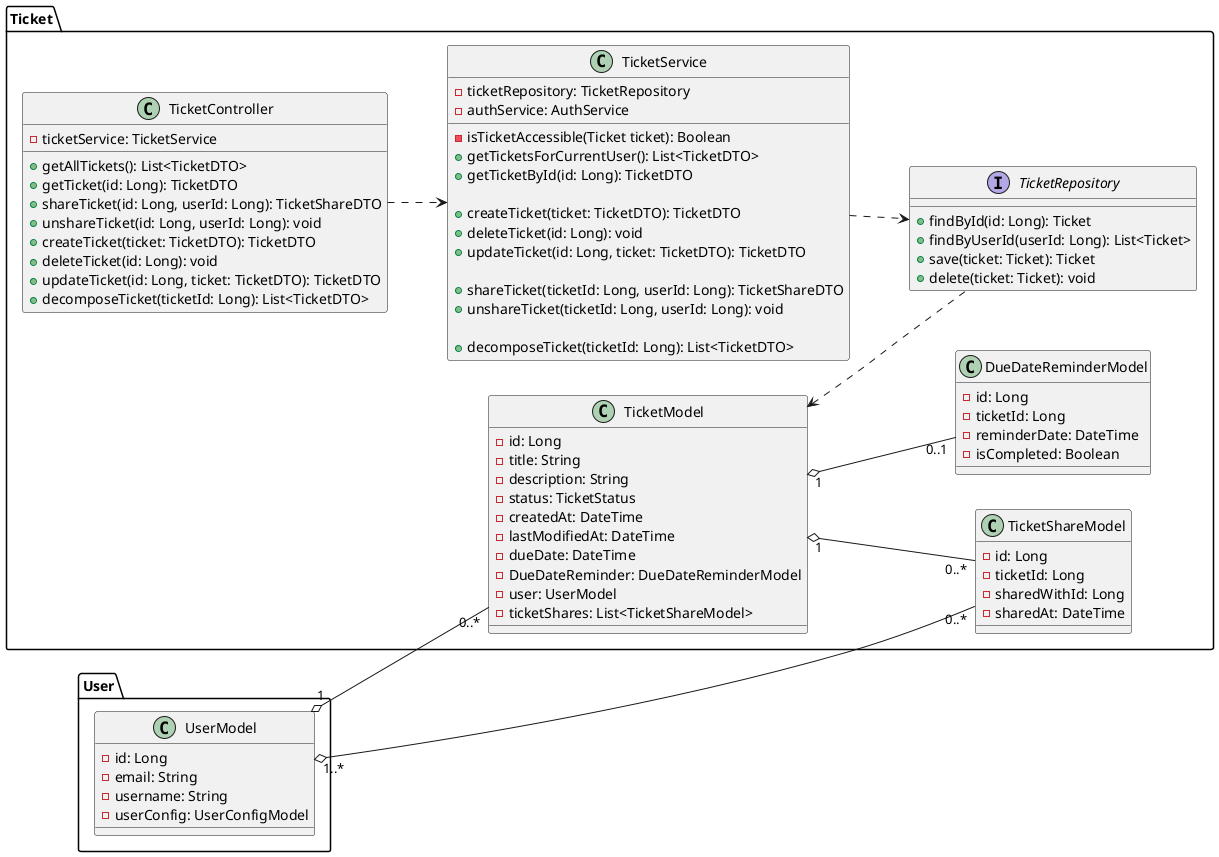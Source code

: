 @startuml Ticket Management System - Extended Class Diagram

left to right direction

package "Ticket" {
  class TicketController {
    -ticketService: TicketService
    +getAllTickets(): List<TicketDTO>
    +getTicket(id: Long): TicketDTO
    +shareTicket(id: Long, userId: Long): TicketShareDTO
    +unshareTicket(id: Long, userId: Long): void
    +createTicket(ticket: TicketDTO): TicketDTO
    +deleteTicket(id: Long): void
    +updateTicket(id: Long, ticket: TicketDTO): TicketDTO
    +decomposeTicket(ticketId: Long): List<TicketDTO>
  }

  class TicketService {
    -ticketRepository: TicketRepository
    -authService: AuthService
    -isTicketAccessible(Ticket ticket): Boolean
    +getTicketsForCurrentUser(): List<TicketDTO>
    +getTicketById(id: Long): TicketDTO

    +createTicket(ticket: TicketDTO): TicketDTO
    +deleteTicket(id: Long): void
    +updateTicket(id: Long, ticket: TicketDTO): TicketDTO

    +shareTicket(ticketId: Long, userId: Long): TicketShareDTO
    +unshareTicket(ticketId: Long, userId: Long): void

    +decomposeTicket(ticketId: Long): List<TicketDTO>
  }

  interface TicketRepository {
    +findById(id: Long): Ticket
    +findByUserId(userId: Long): List<Ticket>
    +save(ticket: Ticket): Ticket
    +delete(ticket: Ticket): void
  }

  class TicketModel {
    -id: Long
    -title: String
    -description: String
    -status: TicketStatus
    -createdAt: DateTime
    -lastModifiedAt: DateTime
    -dueDate: DateTime
    -DueDateReminder: DueDateReminderModel
    -user: UserModel
    -ticketShares: List<TicketShareModel>
  }

  class TicketShareModel {
    -id: Long
    -ticketId: Long
    -sharedWithId: Long
    -sharedAt: DateTime
  }
  class DueDateReminderModel {
    -id: Long
    -ticketId: Long
    -reminderDate: DateTime
    -isCompleted: Boolean
  }
}


package "User" {
  class UserModel {
    -id: Long
    -email: String
    -username: String
    -userConfig: UserConfigModel
  }
}

UserModel "1" o-- "0..*" TicketModel
TicketModel "1" o-- "0..*" TicketShareModel
UserModel "1..*" o-- "0..*" TicketShareModel
TicketModel "1" o-- "0..1" DueDateReminderModel

TicketModel <.. TicketRepository
TicketService ..> TicketRepository
TicketController ..> TicketService

@enduml